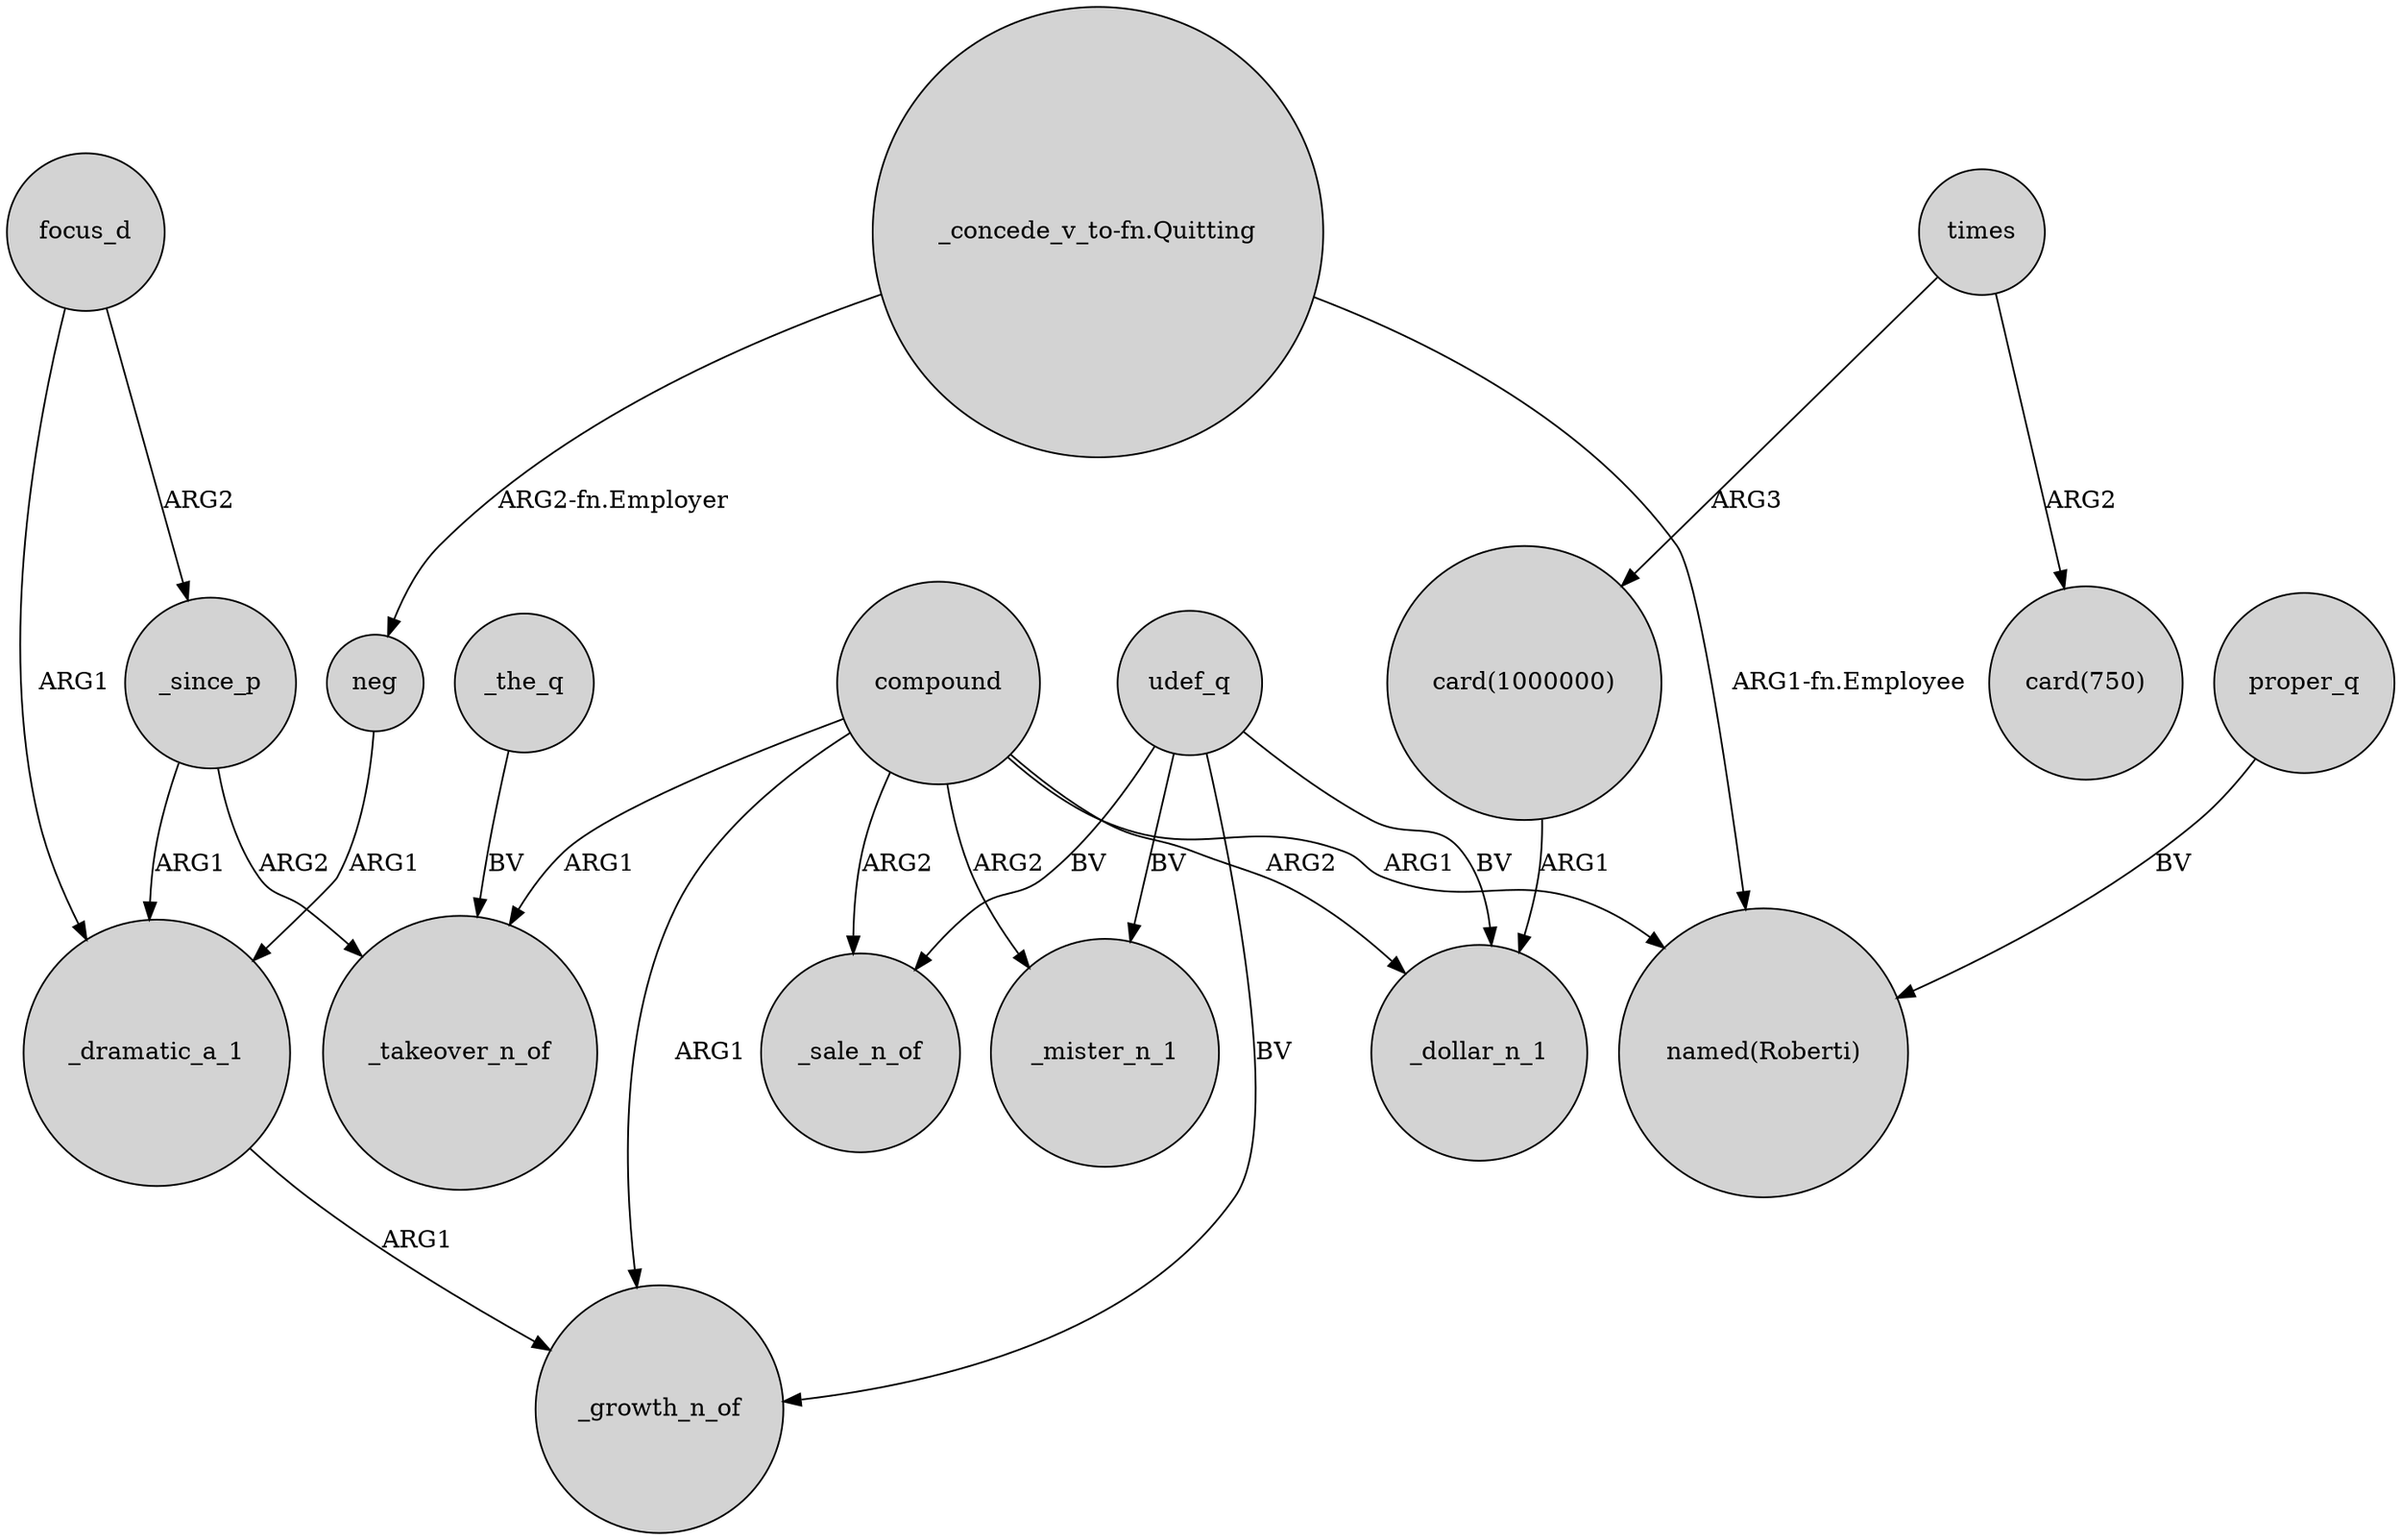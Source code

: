 digraph {
	node [shape=circle style=filled]
	focus_d -> _since_p [label=ARG2]
	compound -> _mister_n_1 [label=ARG2]
	neg -> _dramatic_a_1 [label=ARG1]
	times -> "card(1000000)" [label=ARG3]
	compound -> _dollar_n_1 [label=ARG2]
	udef_q -> _sale_n_of [label=BV]
	"_concede_v_to-fn.Quitting" -> neg [label="ARG2-fn.Employer"]
	udef_q -> _mister_n_1 [label=BV]
	focus_d -> _dramatic_a_1 [label=ARG1]
	_since_p -> _takeover_n_of [label=ARG2]
	compound -> _takeover_n_of [label=ARG1]
	_dramatic_a_1 -> _growth_n_of [label=ARG1]
	proper_q -> "named(Roberti)" [label=BV]
	udef_q -> _dollar_n_1 [label=BV]
	"card(1000000)" -> _dollar_n_1 [label=ARG1]
	_the_q -> _takeover_n_of [label=BV]
	times -> "card(750)" [label=ARG2]
	_since_p -> _dramatic_a_1 [label=ARG1]
	udef_q -> _growth_n_of [label=BV]
	compound -> _growth_n_of [label=ARG1]
	"_concede_v_to-fn.Quitting" -> "named(Roberti)" [label="ARG1-fn.Employee"]
	compound -> "named(Roberti)" [label=ARG1]
	compound -> _sale_n_of [label=ARG2]
}
